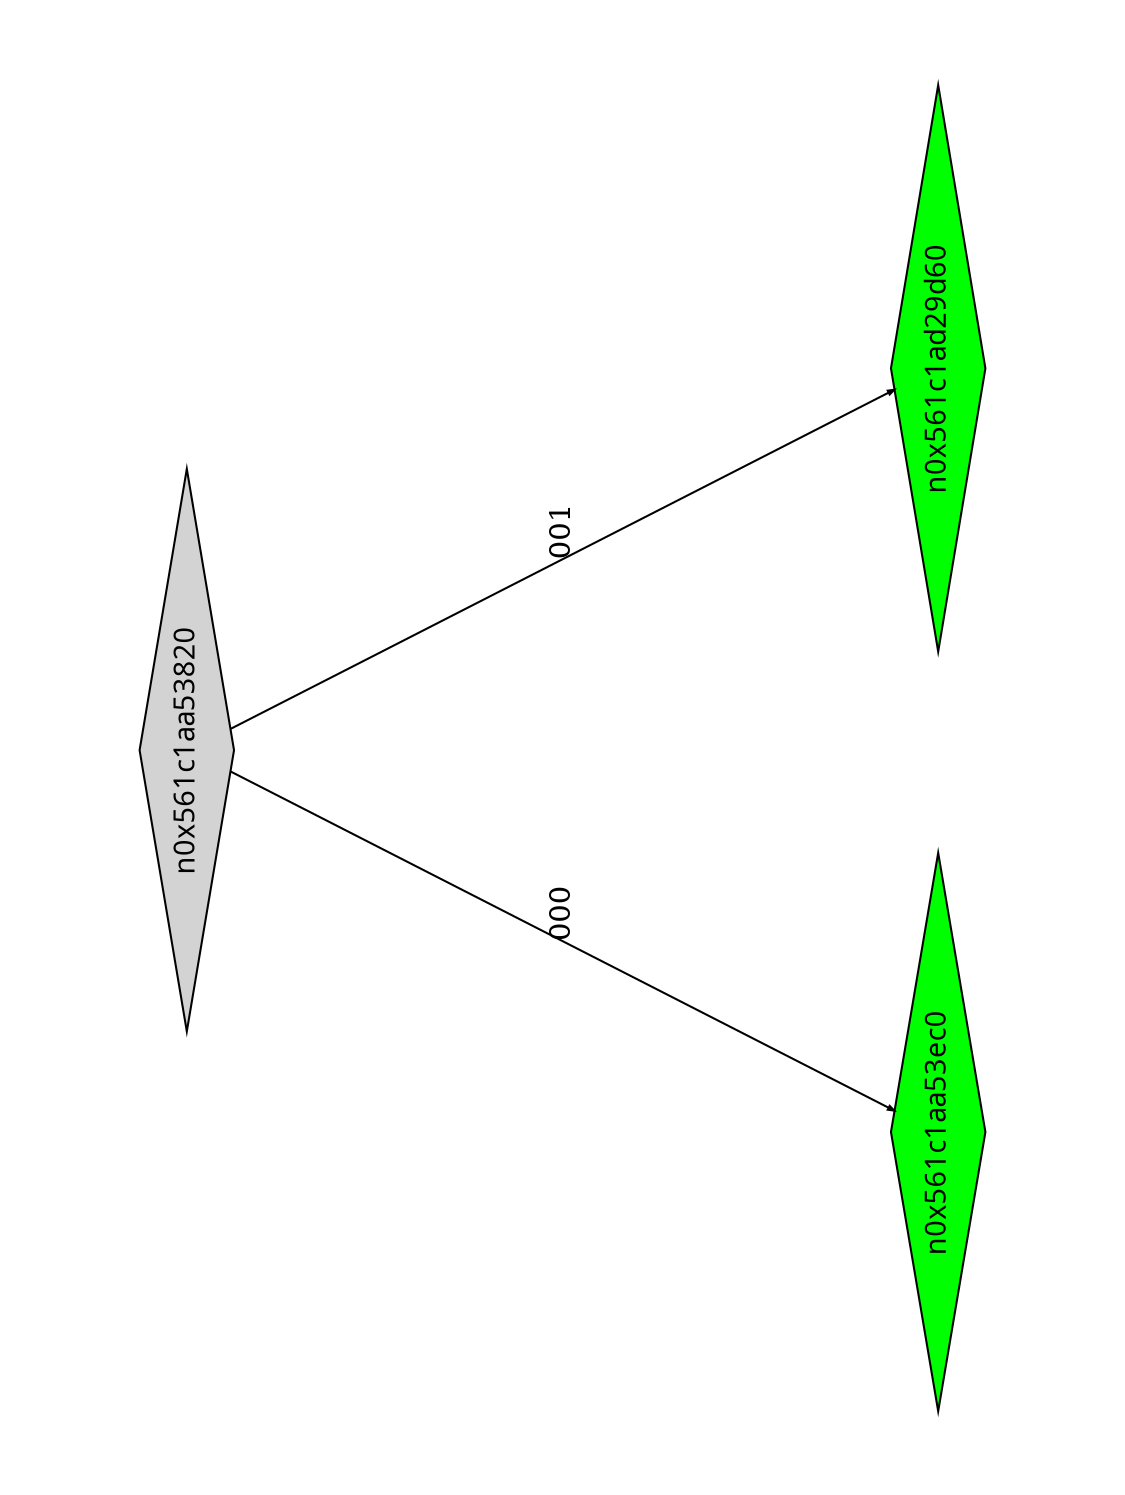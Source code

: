digraph G {
	size="10,7.5";
	ratio=fill;
	rotate=90;
	center = "true";
	node [style="filled",width=.1,height=.1,fontname="Terminus"]
	edge [arrowsize=.3]
	n0x561c1aa53820 [shape=diamond];
	n0x561c1aa53820 -> n0x561c1aa53ec0 [label=000];
	n0x561c1aa53820 -> n0x561c1ad29d60 [label=001];
	n0x561c1ad29d60 [shape=diamond,fillcolor=green];
	n0x561c1aa53ec0 [shape=diamond,fillcolor=green];
}
